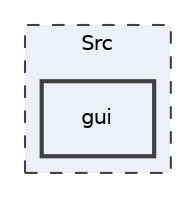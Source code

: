 digraph "C:/Users/jonas/Desktop/GraphicsEngineVulkan/Src/gui"
{
 // INTERACTIVE_SVG=YES
 // LATEX_PDF_SIZE
  bgcolor="transparent";
  edge [fontname="Helvetica",fontsize="10",labelfontname="Helvetica",labelfontsize="10"];
  node [fontname="Helvetica",fontsize="10",shape=record];
  compound=true
  subgraph clusterdir_413f4e031a85da0d68269c6fd2f76e1c {
    graph [ bgcolor="#edf0f7", pencolor="grey25", style="filled,dashed,", label="Src", fontname="Helvetica", fontsize="10", URL="dir_413f4e031a85da0d68269c6fd2f76e1c.html"]
  dir_2eaa9e6ba6f0a1ca0fca3b83b5058ae7 [shape=box, label="gui", style="filled,bold,", fillcolor="#edf0f7", color="grey25", URL="dir_2eaa9e6ba6f0a1ca0fca3b83b5058ae7.html"];
  }
}
